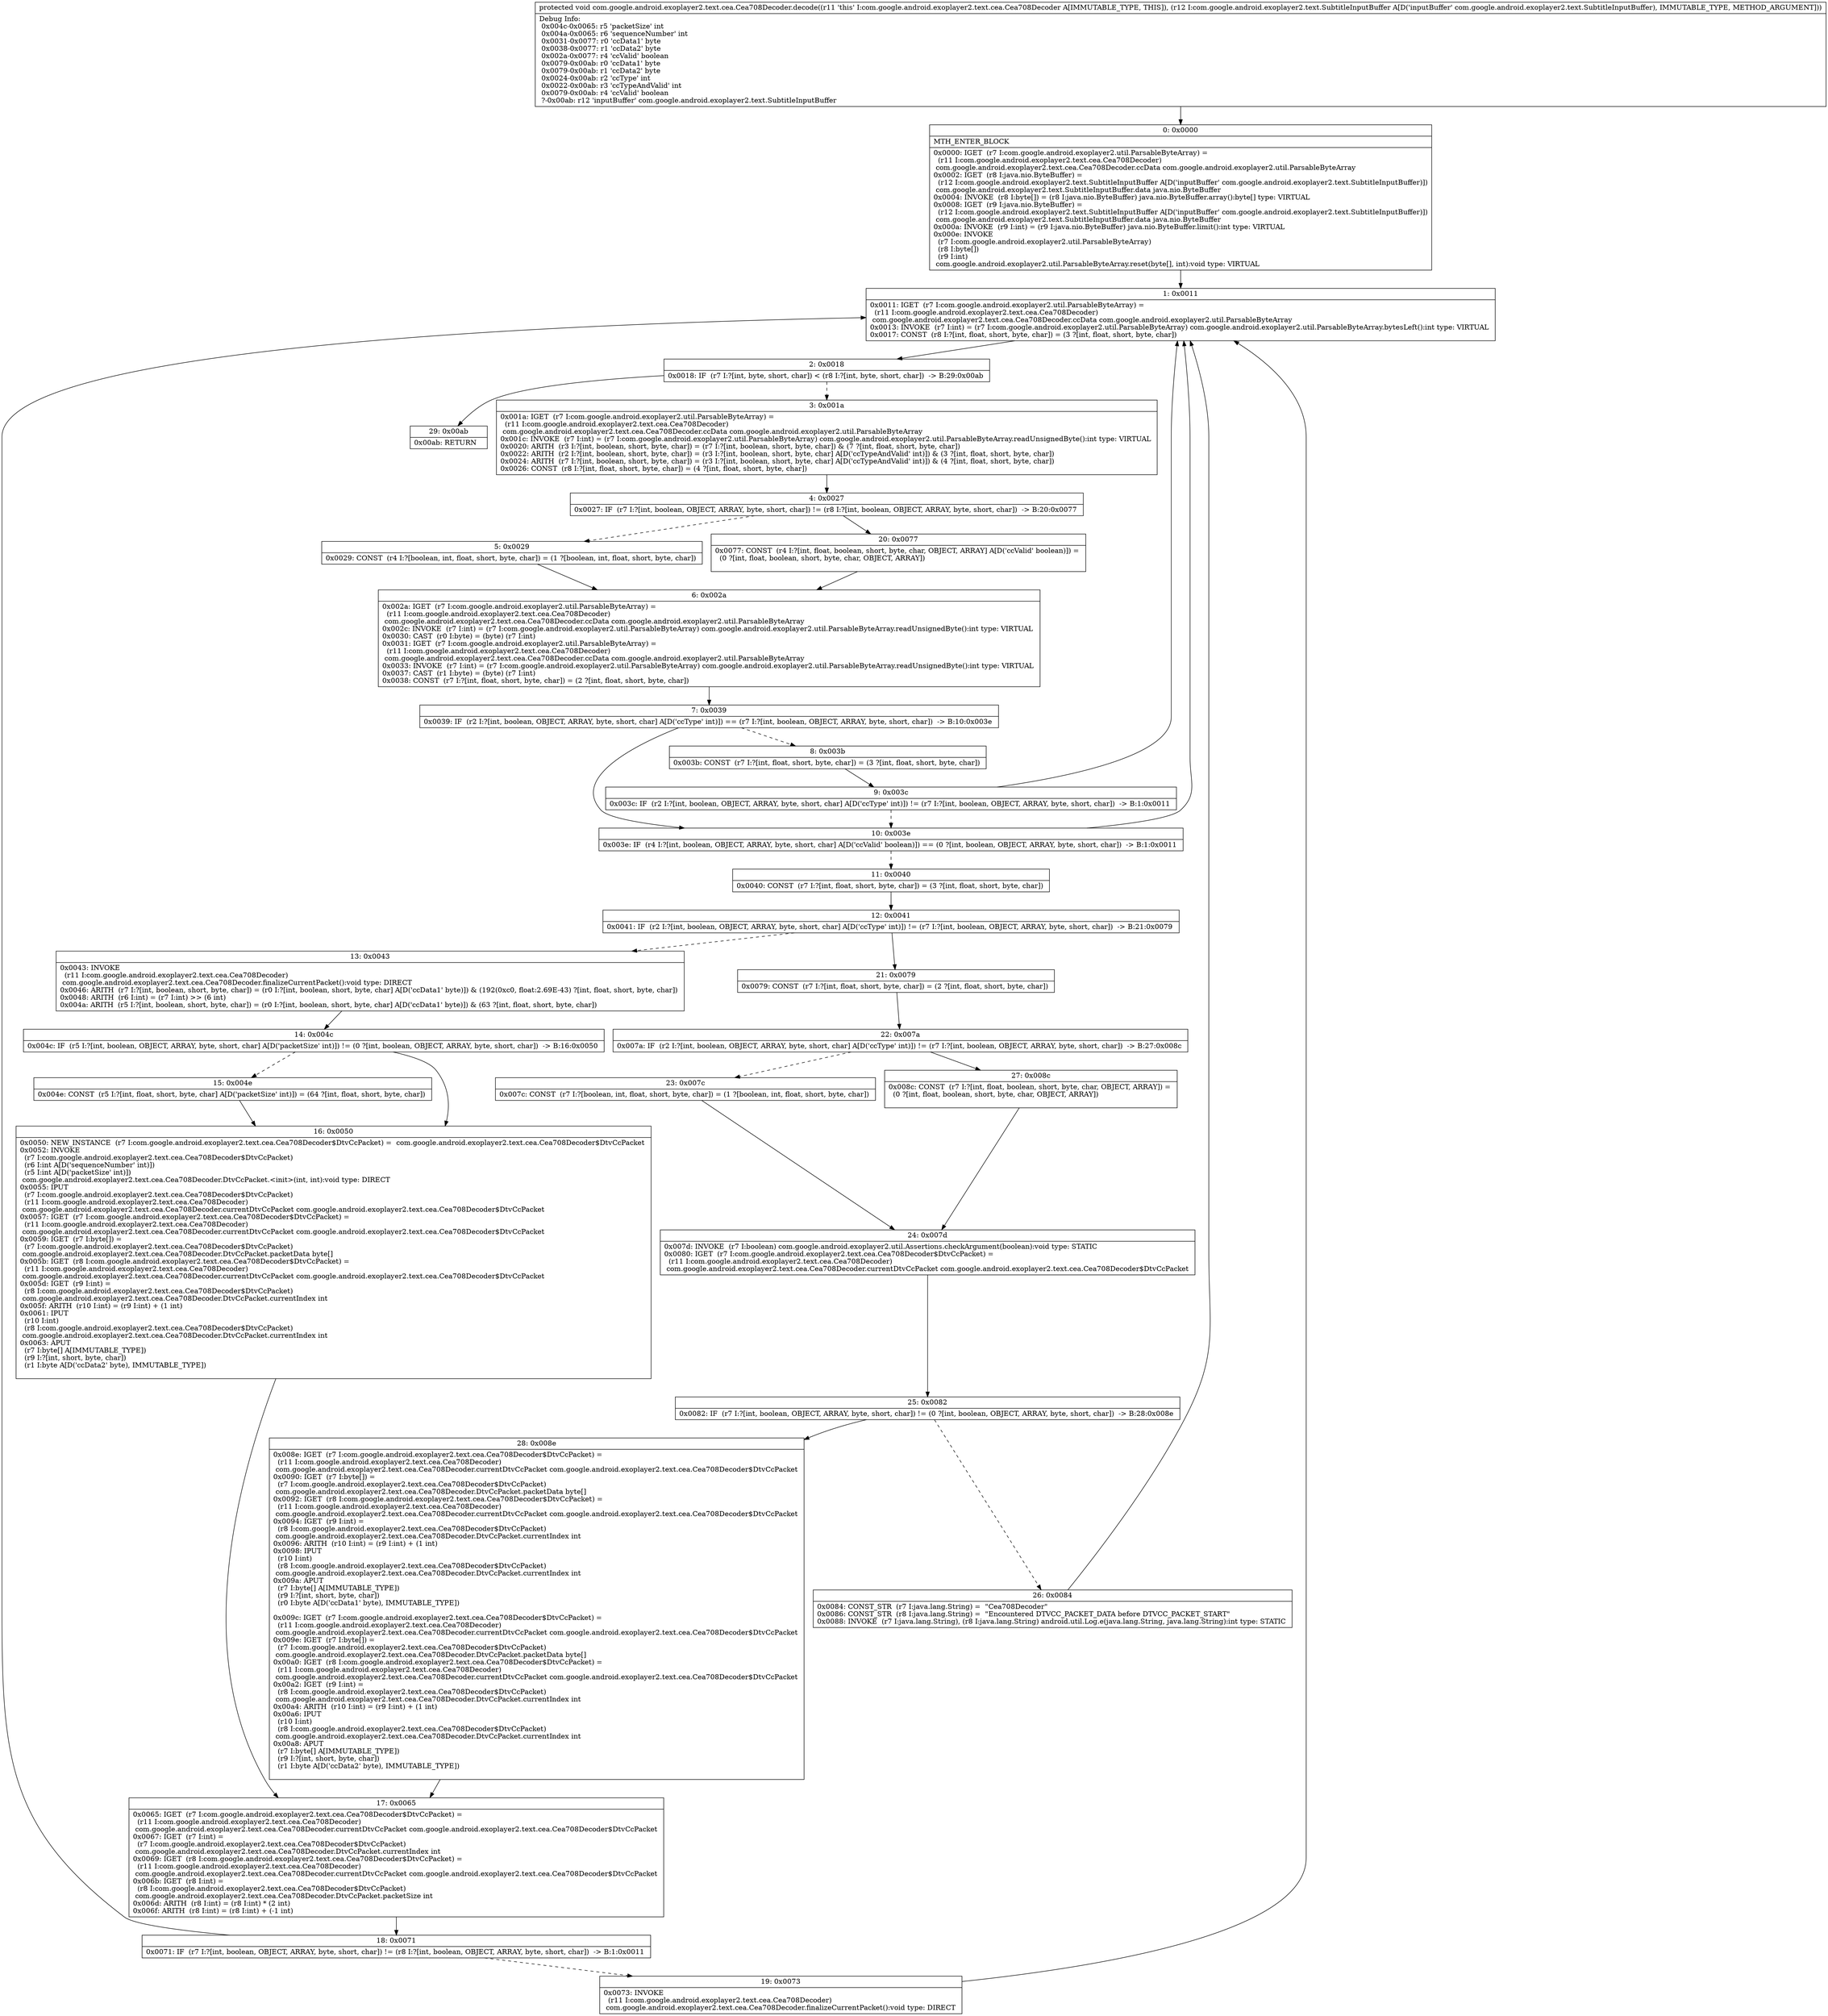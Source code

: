 digraph "CFG forcom.google.android.exoplayer2.text.cea.Cea708Decoder.decode(Lcom\/google\/android\/exoplayer2\/text\/SubtitleInputBuffer;)V" {
Node_0 [shape=record,label="{0\:\ 0x0000|MTH_ENTER_BLOCK\l|0x0000: IGET  (r7 I:com.google.android.exoplayer2.util.ParsableByteArray) = \l  (r11 I:com.google.android.exoplayer2.text.cea.Cea708Decoder)\l com.google.android.exoplayer2.text.cea.Cea708Decoder.ccData com.google.android.exoplayer2.util.ParsableByteArray \l0x0002: IGET  (r8 I:java.nio.ByteBuffer) = \l  (r12 I:com.google.android.exoplayer2.text.SubtitleInputBuffer A[D('inputBuffer' com.google.android.exoplayer2.text.SubtitleInputBuffer)])\l com.google.android.exoplayer2.text.SubtitleInputBuffer.data java.nio.ByteBuffer \l0x0004: INVOKE  (r8 I:byte[]) = (r8 I:java.nio.ByteBuffer) java.nio.ByteBuffer.array():byte[] type: VIRTUAL \l0x0008: IGET  (r9 I:java.nio.ByteBuffer) = \l  (r12 I:com.google.android.exoplayer2.text.SubtitleInputBuffer A[D('inputBuffer' com.google.android.exoplayer2.text.SubtitleInputBuffer)])\l com.google.android.exoplayer2.text.SubtitleInputBuffer.data java.nio.ByteBuffer \l0x000a: INVOKE  (r9 I:int) = (r9 I:java.nio.ByteBuffer) java.nio.ByteBuffer.limit():int type: VIRTUAL \l0x000e: INVOKE  \l  (r7 I:com.google.android.exoplayer2.util.ParsableByteArray)\l  (r8 I:byte[])\l  (r9 I:int)\l com.google.android.exoplayer2.util.ParsableByteArray.reset(byte[], int):void type: VIRTUAL \l}"];
Node_1 [shape=record,label="{1\:\ 0x0011|0x0011: IGET  (r7 I:com.google.android.exoplayer2.util.ParsableByteArray) = \l  (r11 I:com.google.android.exoplayer2.text.cea.Cea708Decoder)\l com.google.android.exoplayer2.text.cea.Cea708Decoder.ccData com.google.android.exoplayer2.util.ParsableByteArray \l0x0013: INVOKE  (r7 I:int) = (r7 I:com.google.android.exoplayer2.util.ParsableByteArray) com.google.android.exoplayer2.util.ParsableByteArray.bytesLeft():int type: VIRTUAL \l0x0017: CONST  (r8 I:?[int, float, short, byte, char]) = (3 ?[int, float, short, byte, char]) \l}"];
Node_2 [shape=record,label="{2\:\ 0x0018|0x0018: IF  (r7 I:?[int, byte, short, char]) \< (r8 I:?[int, byte, short, char])  \-\> B:29:0x00ab \l}"];
Node_3 [shape=record,label="{3\:\ 0x001a|0x001a: IGET  (r7 I:com.google.android.exoplayer2.util.ParsableByteArray) = \l  (r11 I:com.google.android.exoplayer2.text.cea.Cea708Decoder)\l com.google.android.exoplayer2.text.cea.Cea708Decoder.ccData com.google.android.exoplayer2.util.ParsableByteArray \l0x001c: INVOKE  (r7 I:int) = (r7 I:com.google.android.exoplayer2.util.ParsableByteArray) com.google.android.exoplayer2.util.ParsableByteArray.readUnsignedByte():int type: VIRTUAL \l0x0020: ARITH  (r3 I:?[int, boolean, short, byte, char]) = (r7 I:?[int, boolean, short, byte, char]) & (7 ?[int, float, short, byte, char]) \l0x0022: ARITH  (r2 I:?[int, boolean, short, byte, char]) = (r3 I:?[int, boolean, short, byte, char] A[D('ccTypeAndValid' int)]) & (3 ?[int, float, short, byte, char]) \l0x0024: ARITH  (r7 I:?[int, boolean, short, byte, char]) = (r3 I:?[int, boolean, short, byte, char] A[D('ccTypeAndValid' int)]) & (4 ?[int, float, short, byte, char]) \l0x0026: CONST  (r8 I:?[int, float, short, byte, char]) = (4 ?[int, float, short, byte, char]) \l}"];
Node_4 [shape=record,label="{4\:\ 0x0027|0x0027: IF  (r7 I:?[int, boolean, OBJECT, ARRAY, byte, short, char]) != (r8 I:?[int, boolean, OBJECT, ARRAY, byte, short, char])  \-\> B:20:0x0077 \l}"];
Node_5 [shape=record,label="{5\:\ 0x0029|0x0029: CONST  (r4 I:?[boolean, int, float, short, byte, char]) = (1 ?[boolean, int, float, short, byte, char]) \l}"];
Node_6 [shape=record,label="{6\:\ 0x002a|0x002a: IGET  (r7 I:com.google.android.exoplayer2.util.ParsableByteArray) = \l  (r11 I:com.google.android.exoplayer2.text.cea.Cea708Decoder)\l com.google.android.exoplayer2.text.cea.Cea708Decoder.ccData com.google.android.exoplayer2.util.ParsableByteArray \l0x002c: INVOKE  (r7 I:int) = (r7 I:com.google.android.exoplayer2.util.ParsableByteArray) com.google.android.exoplayer2.util.ParsableByteArray.readUnsignedByte():int type: VIRTUAL \l0x0030: CAST  (r0 I:byte) = (byte) (r7 I:int) \l0x0031: IGET  (r7 I:com.google.android.exoplayer2.util.ParsableByteArray) = \l  (r11 I:com.google.android.exoplayer2.text.cea.Cea708Decoder)\l com.google.android.exoplayer2.text.cea.Cea708Decoder.ccData com.google.android.exoplayer2.util.ParsableByteArray \l0x0033: INVOKE  (r7 I:int) = (r7 I:com.google.android.exoplayer2.util.ParsableByteArray) com.google.android.exoplayer2.util.ParsableByteArray.readUnsignedByte():int type: VIRTUAL \l0x0037: CAST  (r1 I:byte) = (byte) (r7 I:int) \l0x0038: CONST  (r7 I:?[int, float, short, byte, char]) = (2 ?[int, float, short, byte, char]) \l}"];
Node_7 [shape=record,label="{7\:\ 0x0039|0x0039: IF  (r2 I:?[int, boolean, OBJECT, ARRAY, byte, short, char] A[D('ccType' int)]) == (r7 I:?[int, boolean, OBJECT, ARRAY, byte, short, char])  \-\> B:10:0x003e \l}"];
Node_8 [shape=record,label="{8\:\ 0x003b|0x003b: CONST  (r7 I:?[int, float, short, byte, char]) = (3 ?[int, float, short, byte, char]) \l}"];
Node_9 [shape=record,label="{9\:\ 0x003c|0x003c: IF  (r2 I:?[int, boolean, OBJECT, ARRAY, byte, short, char] A[D('ccType' int)]) != (r7 I:?[int, boolean, OBJECT, ARRAY, byte, short, char])  \-\> B:1:0x0011 \l}"];
Node_10 [shape=record,label="{10\:\ 0x003e|0x003e: IF  (r4 I:?[int, boolean, OBJECT, ARRAY, byte, short, char] A[D('ccValid' boolean)]) == (0 ?[int, boolean, OBJECT, ARRAY, byte, short, char])  \-\> B:1:0x0011 \l}"];
Node_11 [shape=record,label="{11\:\ 0x0040|0x0040: CONST  (r7 I:?[int, float, short, byte, char]) = (3 ?[int, float, short, byte, char]) \l}"];
Node_12 [shape=record,label="{12\:\ 0x0041|0x0041: IF  (r2 I:?[int, boolean, OBJECT, ARRAY, byte, short, char] A[D('ccType' int)]) != (r7 I:?[int, boolean, OBJECT, ARRAY, byte, short, char])  \-\> B:21:0x0079 \l}"];
Node_13 [shape=record,label="{13\:\ 0x0043|0x0043: INVOKE  \l  (r11 I:com.google.android.exoplayer2.text.cea.Cea708Decoder)\l com.google.android.exoplayer2.text.cea.Cea708Decoder.finalizeCurrentPacket():void type: DIRECT \l0x0046: ARITH  (r7 I:?[int, boolean, short, byte, char]) = (r0 I:?[int, boolean, short, byte, char] A[D('ccData1' byte)]) & (192(0xc0, float:2.69E\-43) ?[int, float, short, byte, char]) \l0x0048: ARITH  (r6 I:int) = (r7 I:int) \>\> (6 int) \l0x004a: ARITH  (r5 I:?[int, boolean, short, byte, char]) = (r0 I:?[int, boolean, short, byte, char] A[D('ccData1' byte)]) & (63 ?[int, float, short, byte, char]) \l}"];
Node_14 [shape=record,label="{14\:\ 0x004c|0x004c: IF  (r5 I:?[int, boolean, OBJECT, ARRAY, byte, short, char] A[D('packetSize' int)]) != (0 ?[int, boolean, OBJECT, ARRAY, byte, short, char])  \-\> B:16:0x0050 \l}"];
Node_15 [shape=record,label="{15\:\ 0x004e|0x004e: CONST  (r5 I:?[int, float, short, byte, char] A[D('packetSize' int)]) = (64 ?[int, float, short, byte, char]) \l}"];
Node_16 [shape=record,label="{16\:\ 0x0050|0x0050: NEW_INSTANCE  (r7 I:com.google.android.exoplayer2.text.cea.Cea708Decoder$DtvCcPacket) =  com.google.android.exoplayer2.text.cea.Cea708Decoder$DtvCcPacket \l0x0052: INVOKE  \l  (r7 I:com.google.android.exoplayer2.text.cea.Cea708Decoder$DtvCcPacket)\l  (r6 I:int A[D('sequenceNumber' int)])\l  (r5 I:int A[D('packetSize' int)])\l com.google.android.exoplayer2.text.cea.Cea708Decoder.DtvCcPacket.\<init\>(int, int):void type: DIRECT \l0x0055: IPUT  \l  (r7 I:com.google.android.exoplayer2.text.cea.Cea708Decoder$DtvCcPacket)\l  (r11 I:com.google.android.exoplayer2.text.cea.Cea708Decoder)\l com.google.android.exoplayer2.text.cea.Cea708Decoder.currentDtvCcPacket com.google.android.exoplayer2.text.cea.Cea708Decoder$DtvCcPacket \l0x0057: IGET  (r7 I:com.google.android.exoplayer2.text.cea.Cea708Decoder$DtvCcPacket) = \l  (r11 I:com.google.android.exoplayer2.text.cea.Cea708Decoder)\l com.google.android.exoplayer2.text.cea.Cea708Decoder.currentDtvCcPacket com.google.android.exoplayer2.text.cea.Cea708Decoder$DtvCcPacket \l0x0059: IGET  (r7 I:byte[]) = \l  (r7 I:com.google.android.exoplayer2.text.cea.Cea708Decoder$DtvCcPacket)\l com.google.android.exoplayer2.text.cea.Cea708Decoder.DtvCcPacket.packetData byte[] \l0x005b: IGET  (r8 I:com.google.android.exoplayer2.text.cea.Cea708Decoder$DtvCcPacket) = \l  (r11 I:com.google.android.exoplayer2.text.cea.Cea708Decoder)\l com.google.android.exoplayer2.text.cea.Cea708Decoder.currentDtvCcPacket com.google.android.exoplayer2.text.cea.Cea708Decoder$DtvCcPacket \l0x005d: IGET  (r9 I:int) = \l  (r8 I:com.google.android.exoplayer2.text.cea.Cea708Decoder$DtvCcPacket)\l com.google.android.exoplayer2.text.cea.Cea708Decoder.DtvCcPacket.currentIndex int \l0x005f: ARITH  (r10 I:int) = (r9 I:int) + (1 int) \l0x0061: IPUT  \l  (r10 I:int)\l  (r8 I:com.google.android.exoplayer2.text.cea.Cea708Decoder$DtvCcPacket)\l com.google.android.exoplayer2.text.cea.Cea708Decoder.DtvCcPacket.currentIndex int \l0x0063: APUT  \l  (r7 I:byte[] A[IMMUTABLE_TYPE])\l  (r9 I:?[int, short, byte, char])\l  (r1 I:byte A[D('ccData2' byte), IMMUTABLE_TYPE])\l \l}"];
Node_17 [shape=record,label="{17\:\ 0x0065|0x0065: IGET  (r7 I:com.google.android.exoplayer2.text.cea.Cea708Decoder$DtvCcPacket) = \l  (r11 I:com.google.android.exoplayer2.text.cea.Cea708Decoder)\l com.google.android.exoplayer2.text.cea.Cea708Decoder.currentDtvCcPacket com.google.android.exoplayer2.text.cea.Cea708Decoder$DtvCcPacket \l0x0067: IGET  (r7 I:int) = \l  (r7 I:com.google.android.exoplayer2.text.cea.Cea708Decoder$DtvCcPacket)\l com.google.android.exoplayer2.text.cea.Cea708Decoder.DtvCcPacket.currentIndex int \l0x0069: IGET  (r8 I:com.google.android.exoplayer2.text.cea.Cea708Decoder$DtvCcPacket) = \l  (r11 I:com.google.android.exoplayer2.text.cea.Cea708Decoder)\l com.google.android.exoplayer2.text.cea.Cea708Decoder.currentDtvCcPacket com.google.android.exoplayer2.text.cea.Cea708Decoder$DtvCcPacket \l0x006b: IGET  (r8 I:int) = \l  (r8 I:com.google.android.exoplayer2.text.cea.Cea708Decoder$DtvCcPacket)\l com.google.android.exoplayer2.text.cea.Cea708Decoder.DtvCcPacket.packetSize int \l0x006d: ARITH  (r8 I:int) = (r8 I:int) * (2 int) \l0x006f: ARITH  (r8 I:int) = (r8 I:int) + (\-1 int) \l}"];
Node_18 [shape=record,label="{18\:\ 0x0071|0x0071: IF  (r7 I:?[int, boolean, OBJECT, ARRAY, byte, short, char]) != (r8 I:?[int, boolean, OBJECT, ARRAY, byte, short, char])  \-\> B:1:0x0011 \l}"];
Node_19 [shape=record,label="{19\:\ 0x0073|0x0073: INVOKE  \l  (r11 I:com.google.android.exoplayer2.text.cea.Cea708Decoder)\l com.google.android.exoplayer2.text.cea.Cea708Decoder.finalizeCurrentPacket():void type: DIRECT \l}"];
Node_20 [shape=record,label="{20\:\ 0x0077|0x0077: CONST  (r4 I:?[int, float, boolean, short, byte, char, OBJECT, ARRAY] A[D('ccValid' boolean)]) = \l  (0 ?[int, float, boolean, short, byte, char, OBJECT, ARRAY])\l \l}"];
Node_21 [shape=record,label="{21\:\ 0x0079|0x0079: CONST  (r7 I:?[int, float, short, byte, char]) = (2 ?[int, float, short, byte, char]) \l}"];
Node_22 [shape=record,label="{22\:\ 0x007a|0x007a: IF  (r2 I:?[int, boolean, OBJECT, ARRAY, byte, short, char] A[D('ccType' int)]) != (r7 I:?[int, boolean, OBJECT, ARRAY, byte, short, char])  \-\> B:27:0x008c \l}"];
Node_23 [shape=record,label="{23\:\ 0x007c|0x007c: CONST  (r7 I:?[boolean, int, float, short, byte, char]) = (1 ?[boolean, int, float, short, byte, char]) \l}"];
Node_24 [shape=record,label="{24\:\ 0x007d|0x007d: INVOKE  (r7 I:boolean) com.google.android.exoplayer2.util.Assertions.checkArgument(boolean):void type: STATIC \l0x0080: IGET  (r7 I:com.google.android.exoplayer2.text.cea.Cea708Decoder$DtvCcPacket) = \l  (r11 I:com.google.android.exoplayer2.text.cea.Cea708Decoder)\l com.google.android.exoplayer2.text.cea.Cea708Decoder.currentDtvCcPacket com.google.android.exoplayer2.text.cea.Cea708Decoder$DtvCcPacket \l}"];
Node_25 [shape=record,label="{25\:\ 0x0082|0x0082: IF  (r7 I:?[int, boolean, OBJECT, ARRAY, byte, short, char]) != (0 ?[int, boolean, OBJECT, ARRAY, byte, short, char])  \-\> B:28:0x008e \l}"];
Node_26 [shape=record,label="{26\:\ 0x0084|0x0084: CONST_STR  (r7 I:java.lang.String) =  \"Cea708Decoder\" \l0x0086: CONST_STR  (r8 I:java.lang.String) =  \"Encountered DTVCC_PACKET_DATA before DTVCC_PACKET_START\" \l0x0088: INVOKE  (r7 I:java.lang.String), (r8 I:java.lang.String) android.util.Log.e(java.lang.String, java.lang.String):int type: STATIC \l}"];
Node_27 [shape=record,label="{27\:\ 0x008c|0x008c: CONST  (r7 I:?[int, float, boolean, short, byte, char, OBJECT, ARRAY]) = \l  (0 ?[int, float, boolean, short, byte, char, OBJECT, ARRAY])\l \l}"];
Node_28 [shape=record,label="{28\:\ 0x008e|0x008e: IGET  (r7 I:com.google.android.exoplayer2.text.cea.Cea708Decoder$DtvCcPacket) = \l  (r11 I:com.google.android.exoplayer2.text.cea.Cea708Decoder)\l com.google.android.exoplayer2.text.cea.Cea708Decoder.currentDtvCcPacket com.google.android.exoplayer2.text.cea.Cea708Decoder$DtvCcPacket \l0x0090: IGET  (r7 I:byte[]) = \l  (r7 I:com.google.android.exoplayer2.text.cea.Cea708Decoder$DtvCcPacket)\l com.google.android.exoplayer2.text.cea.Cea708Decoder.DtvCcPacket.packetData byte[] \l0x0092: IGET  (r8 I:com.google.android.exoplayer2.text.cea.Cea708Decoder$DtvCcPacket) = \l  (r11 I:com.google.android.exoplayer2.text.cea.Cea708Decoder)\l com.google.android.exoplayer2.text.cea.Cea708Decoder.currentDtvCcPacket com.google.android.exoplayer2.text.cea.Cea708Decoder$DtvCcPacket \l0x0094: IGET  (r9 I:int) = \l  (r8 I:com.google.android.exoplayer2.text.cea.Cea708Decoder$DtvCcPacket)\l com.google.android.exoplayer2.text.cea.Cea708Decoder.DtvCcPacket.currentIndex int \l0x0096: ARITH  (r10 I:int) = (r9 I:int) + (1 int) \l0x0098: IPUT  \l  (r10 I:int)\l  (r8 I:com.google.android.exoplayer2.text.cea.Cea708Decoder$DtvCcPacket)\l com.google.android.exoplayer2.text.cea.Cea708Decoder.DtvCcPacket.currentIndex int \l0x009a: APUT  \l  (r7 I:byte[] A[IMMUTABLE_TYPE])\l  (r9 I:?[int, short, byte, char])\l  (r0 I:byte A[D('ccData1' byte), IMMUTABLE_TYPE])\l \l0x009c: IGET  (r7 I:com.google.android.exoplayer2.text.cea.Cea708Decoder$DtvCcPacket) = \l  (r11 I:com.google.android.exoplayer2.text.cea.Cea708Decoder)\l com.google.android.exoplayer2.text.cea.Cea708Decoder.currentDtvCcPacket com.google.android.exoplayer2.text.cea.Cea708Decoder$DtvCcPacket \l0x009e: IGET  (r7 I:byte[]) = \l  (r7 I:com.google.android.exoplayer2.text.cea.Cea708Decoder$DtvCcPacket)\l com.google.android.exoplayer2.text.cea.Cea708Decoder.DtvCcPacket.packetData byte[] \l0x00a0: IGET  (r8 I:com.google.android.exoplayer2.text.cea.Cea708Decoder$DtvCcPacket) = \l  (r11 I:com.google.android.exoplayer2.text.cea.Cea708Decoder)\l com.google.android.exoplayer2.text.cea.Cea708Decoder.currentDtvCcPacket com.google.android.exoplayer2.text.cea.Cea708Decoder$DtvCcPacket \l0x00a2: IGET  (r9 I:int) = \l  (r8 I:com.google.android.exoplayer2.text.cea.Cea708Decoder$DtvCcPacket)\l com.google.android.exoplayer2.text.cea.Cea708Decoder.DtvCcPacket.currentIndex int \l0x00a4: ARITH  (r10 I:int) = (r9 I:int) + (1 int) \l0x00a6: IPUT  \l  (r10 I:int)\l  (r8 I:com.google.android.exoplayer2.text.cea.Cea708Decoder$DtvCcPacket)\l com.google.android.exoplayer2.text.cea.Cea708Decoder.DtvCcPacket.currentIndex int \l0x00a8: APUT  \l  (r7 I:byte[] A[IMMUTABLE_TYPE])\l  (r9 I:?[int, short, byte, char])\l  (r1 I:byte A[D('ccData2' byte), IMMUTABLE_TYPE])\l \l}"];
Node_29 [shape=record,label="{29\:\ 0x00ab|0x00ab: RETURN   \l}"];
MethodNode[shape=record,label="{protected void com.google.android.exoplayer2.text.cea.Cea708Decoder.decode((r11 'this' I:com.google.android.exoplayer2.text.cea.Cea708Decoder A[IMMUTABLE_TYPE, THIS]), (r12 I:com.google.android.exoplayer2.text.SubtitleInputBuffer A[D('inputBuffer' com.google.android.exoplayer2.text.SubtitleInputBuffer), IMMUTABLE_TYPE, METHOD_ARGUMENT]))  | Debug Info:\l  0x004c\-0x0065: r5 'packetSize' int\l  0x004a\-0x0065: r6 'sequenceNumber' int\l  0x0031\-0x0077: r0 'ccData1' byte\l  0x0038\-0x0077: r1 'ccData2' byte\l  0x002a\-0x0077: r4 'ccValid' boolean\l  0x0079\-0x00ab: r0 'ccData1' byte\l  0x0079\-0x00ab: r1 'ccData2' byte\l  0x0024\-0x00ab: r2 'ccType' int\l  0x0022\-0x00ab: r3 'ccTypeAndValid' int\l  0x0079\-0x00ab: r4 'ccValid' boolean\l  ?\-0x00ab: r12 'inputBuffer' com.google.android.exoplayer2.text.SubtitleInputBuffer\l}"];
MethodNode -> Node_0;
Node_0 -> Node_1;
Node_1 -> Node_2;
Node_2 -> Node_3[style=dashed];
Node_2 -> Node_29;
Node_3 -> Node_4;
Node_4 -> Node_5[style=dashed];
Node_4 -> Node_20;
Node_5 -> Node_6;
Node_6 -> Node_7;
Node_7 -> Node_8[style=dashed];
Node_7 -> Node_10;
Node_8 -> Node_9;
Node_9 -> Node_1;
Node_9 -> Node_10[style=dashed];
Node_10 -> Node_1;
Node_10 -> Node_11[style=dashed];
Node_11 -> Node_12;
Node_12 -> Node_13[style=dashed];
Node_12 -> Node_21;
Node_13 -> Node_14;
Node_14 -> Node_15[style=dashed];
Node_14 -> Node_16;
Node_15 -> Node_16;
Node_16 -> Node_17;
Node_17 -> Node_18;
Node_18 -> Node_1;
Node_18 -> Node_19[style=dashed];
Node_19 -> Node_1;
Node_20 -> Node_6;
Node_21 -> Node_22;
Node_22 -> Node_23[style=dashed];
Node_22 -> Node_27;
Node_23 -> Node_24;
Node_24 -> Node_25;
Node_25 -> Node_26[style=dashed];
Node_25 -> Node_28;
Node_26 -> Node_1;
Node_27 -> Node_24;
Node_28 -> Node_17;
}

